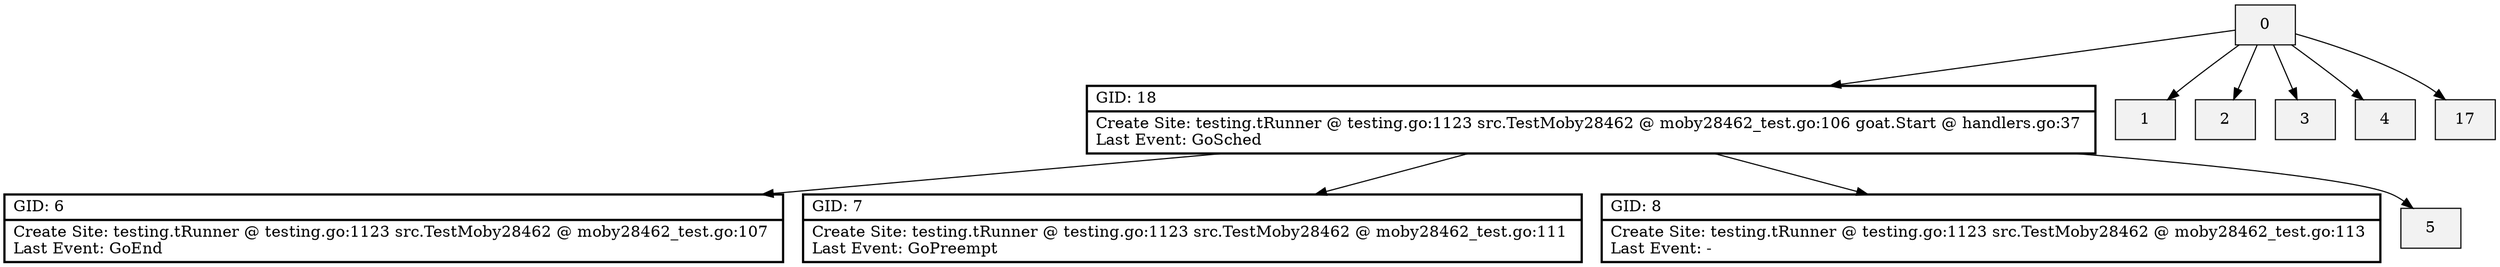 digraph{
	node[shape=record,style=filled,fillcolor=gray95]

	18 [ label = "{ GID: 18\l | Create Site: testing.tRunner @ testing.go:1123 
src.TestMoby28462 @ moby28462_test.go:106 
goat.Start @ handlers.go:37 
\lLast Event: GoSched\l }" style=bold]
	6 [ label = "{ GID: 6\l | Create Site: testing.tRunner @ testing.go:1123 
src.TestMoby28462 @ moby28462_test.go:107 
\lLast Event: GoEnd\l }" style=bold]
	7 [ label = "{ GID: 7\l | Create Site: testing.tRunner @ testing.go:1123 
src.TestMoby28462 @ moby28462_test.go:111 
\lLast Event: GoPreempt\l }" style=bold]
	8 [ label = "{ GID: 8\l | Create Site: testing.tRunner @ testing.go:1123 
src.TestMoby28462 @ moby28462_test.go:113 
\lLast Event: -\l }" style=bold]
	

	0 -> 1
	0 -> 2
	0 -> 3
	0 -> 4
	0 -> 17
	0 -> 18
	18 -> 5
	18 -> 6
	18 -> 7
	18 -> 8
	}